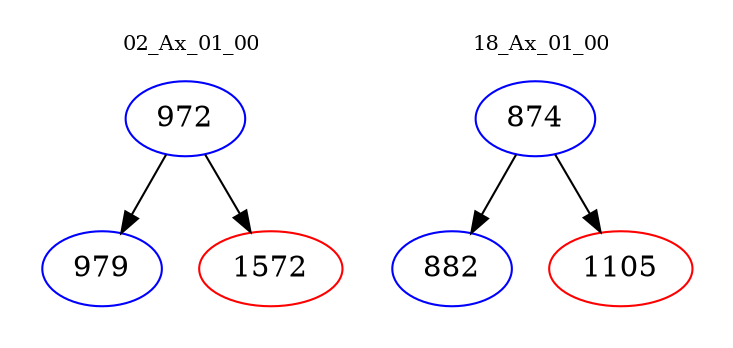 digraph{
subgraph cluster_0 {
color = white
label = "02_Ax_01_00";
fontsize=10;
T0_972 [label="972", color="blue"]
T0_972 -> T0_979 [color="black"]
T0_979 [label="979", color="blue"]
T0_972 -> T0_1572 [color="black"]
T0_1572 [label="1572", color="red"]
}
subgraph cluster_1 {
color = white
label = "18_Ax_01_00";
fontsize=10;
T1_874 [label="874", color="blue"]
T1_874 -> T1_882 [color="black"]
T1_882 [label="882", color="blue"]
T1_874 -> T1_1105 [color="black"]
T1_1105 [label="1105", color="red"]
}
}
